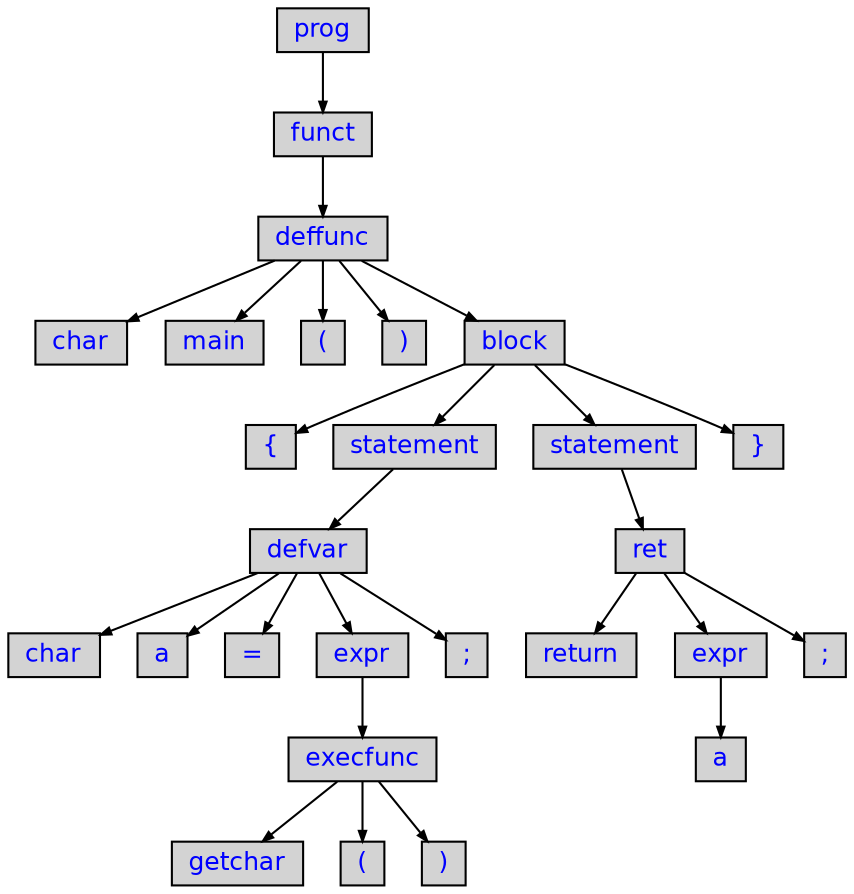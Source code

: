 digraph {
	ordering=out;
	ranksep=.4;
	node [shape=box, fixedsize=false, fontsize=12, fontname="Helvetica", fontcolor="blue"
		width=.25, height=.25, color="black", fillcolor="lightgrey", style="filled, solid"];
	edge [arrowsize=.5, color="black"]

	node0xbf5d50[label="prog"];
	node0xbff210[label="funct"];
	node0xc011b0[label="deffunc"];
	node0xc01180[label="char"]
	node0xc01260[label="main"]
	node0xc012a0[label="("]
	node0xc01330[label=")"]
	node0xc012d0[label="block"];
	node0xc01840[label="{"]
	node0xc01b10[label="statement"];
	node0xc036e0[label="defvar"];
	node0xc04f50[label="char"]
	node0xc04fb0[label="a"]
	node0xc06be0[label="="]
	node0xc06df0[label="expr"];
	node0xc07380[label="execfunc"];
	node0xc06c20[label="getchar"]
	node0xc075e0[label="("]
	node0xc07860[label=")"]
	node0xc0a4d0[label=";"]
	node0xc0c4c0[label="statement"];
	node0xc0caf0[label="ret"];
	node0xc07e20[label="return"]
	node0xc0c7d0[label="expr"];
	node0xc0c380[label="a"]
	node0xc0dc80[label=";"]
	node0xc0dd40[label="}"]
	node0xbf5d50 -> node0xbff210;
	node0xbff210 -> node0xc011b0;
	node0xc011b0 -> node0xc01180;
	node0xc011b0 -> node0xc01260;
	node0xc011b0 -> node0xc012a0;
	node0xc011b0 -> node0xc01330;
	node0xc011b0 -> node0xc012d0;
	node0xc012d0 -> node0xc01840;
	node0xc012d0 -> node0xc01b10;
	node0xc012d0 -> node0xc0c4c0;
	node0xc012d0 -> node0xc0dd40;
	node0xc01b10 -> node0xc036e0;
	node0xc036e0 -> node0xc04f50;
	node0xc036e0 -> node0xc04fb0;
	node0xc036e0 -> node0xc06be0;
	node0xc036e0 -> node0xc06df0;
	node0xc036e0 -> node0xc0a4d0;
	node0xc06df0 -> node0xc07380;
	node0xc07380 -> node0xc06c20;
	node0xc07380 -> node0xc075e0;
	node0xc07380 -> node0xc07860;
	node0xc0c4c0 -> node0xc0caf0;
	node0xc0caf0 -> node0xc07e20;
	node0xc0caf0 -> node0xc0c7d0;
	node0xc0caf0 -> node0xc0dc80;
	node0xc0c7d0 -> node0xc0c380;
}
